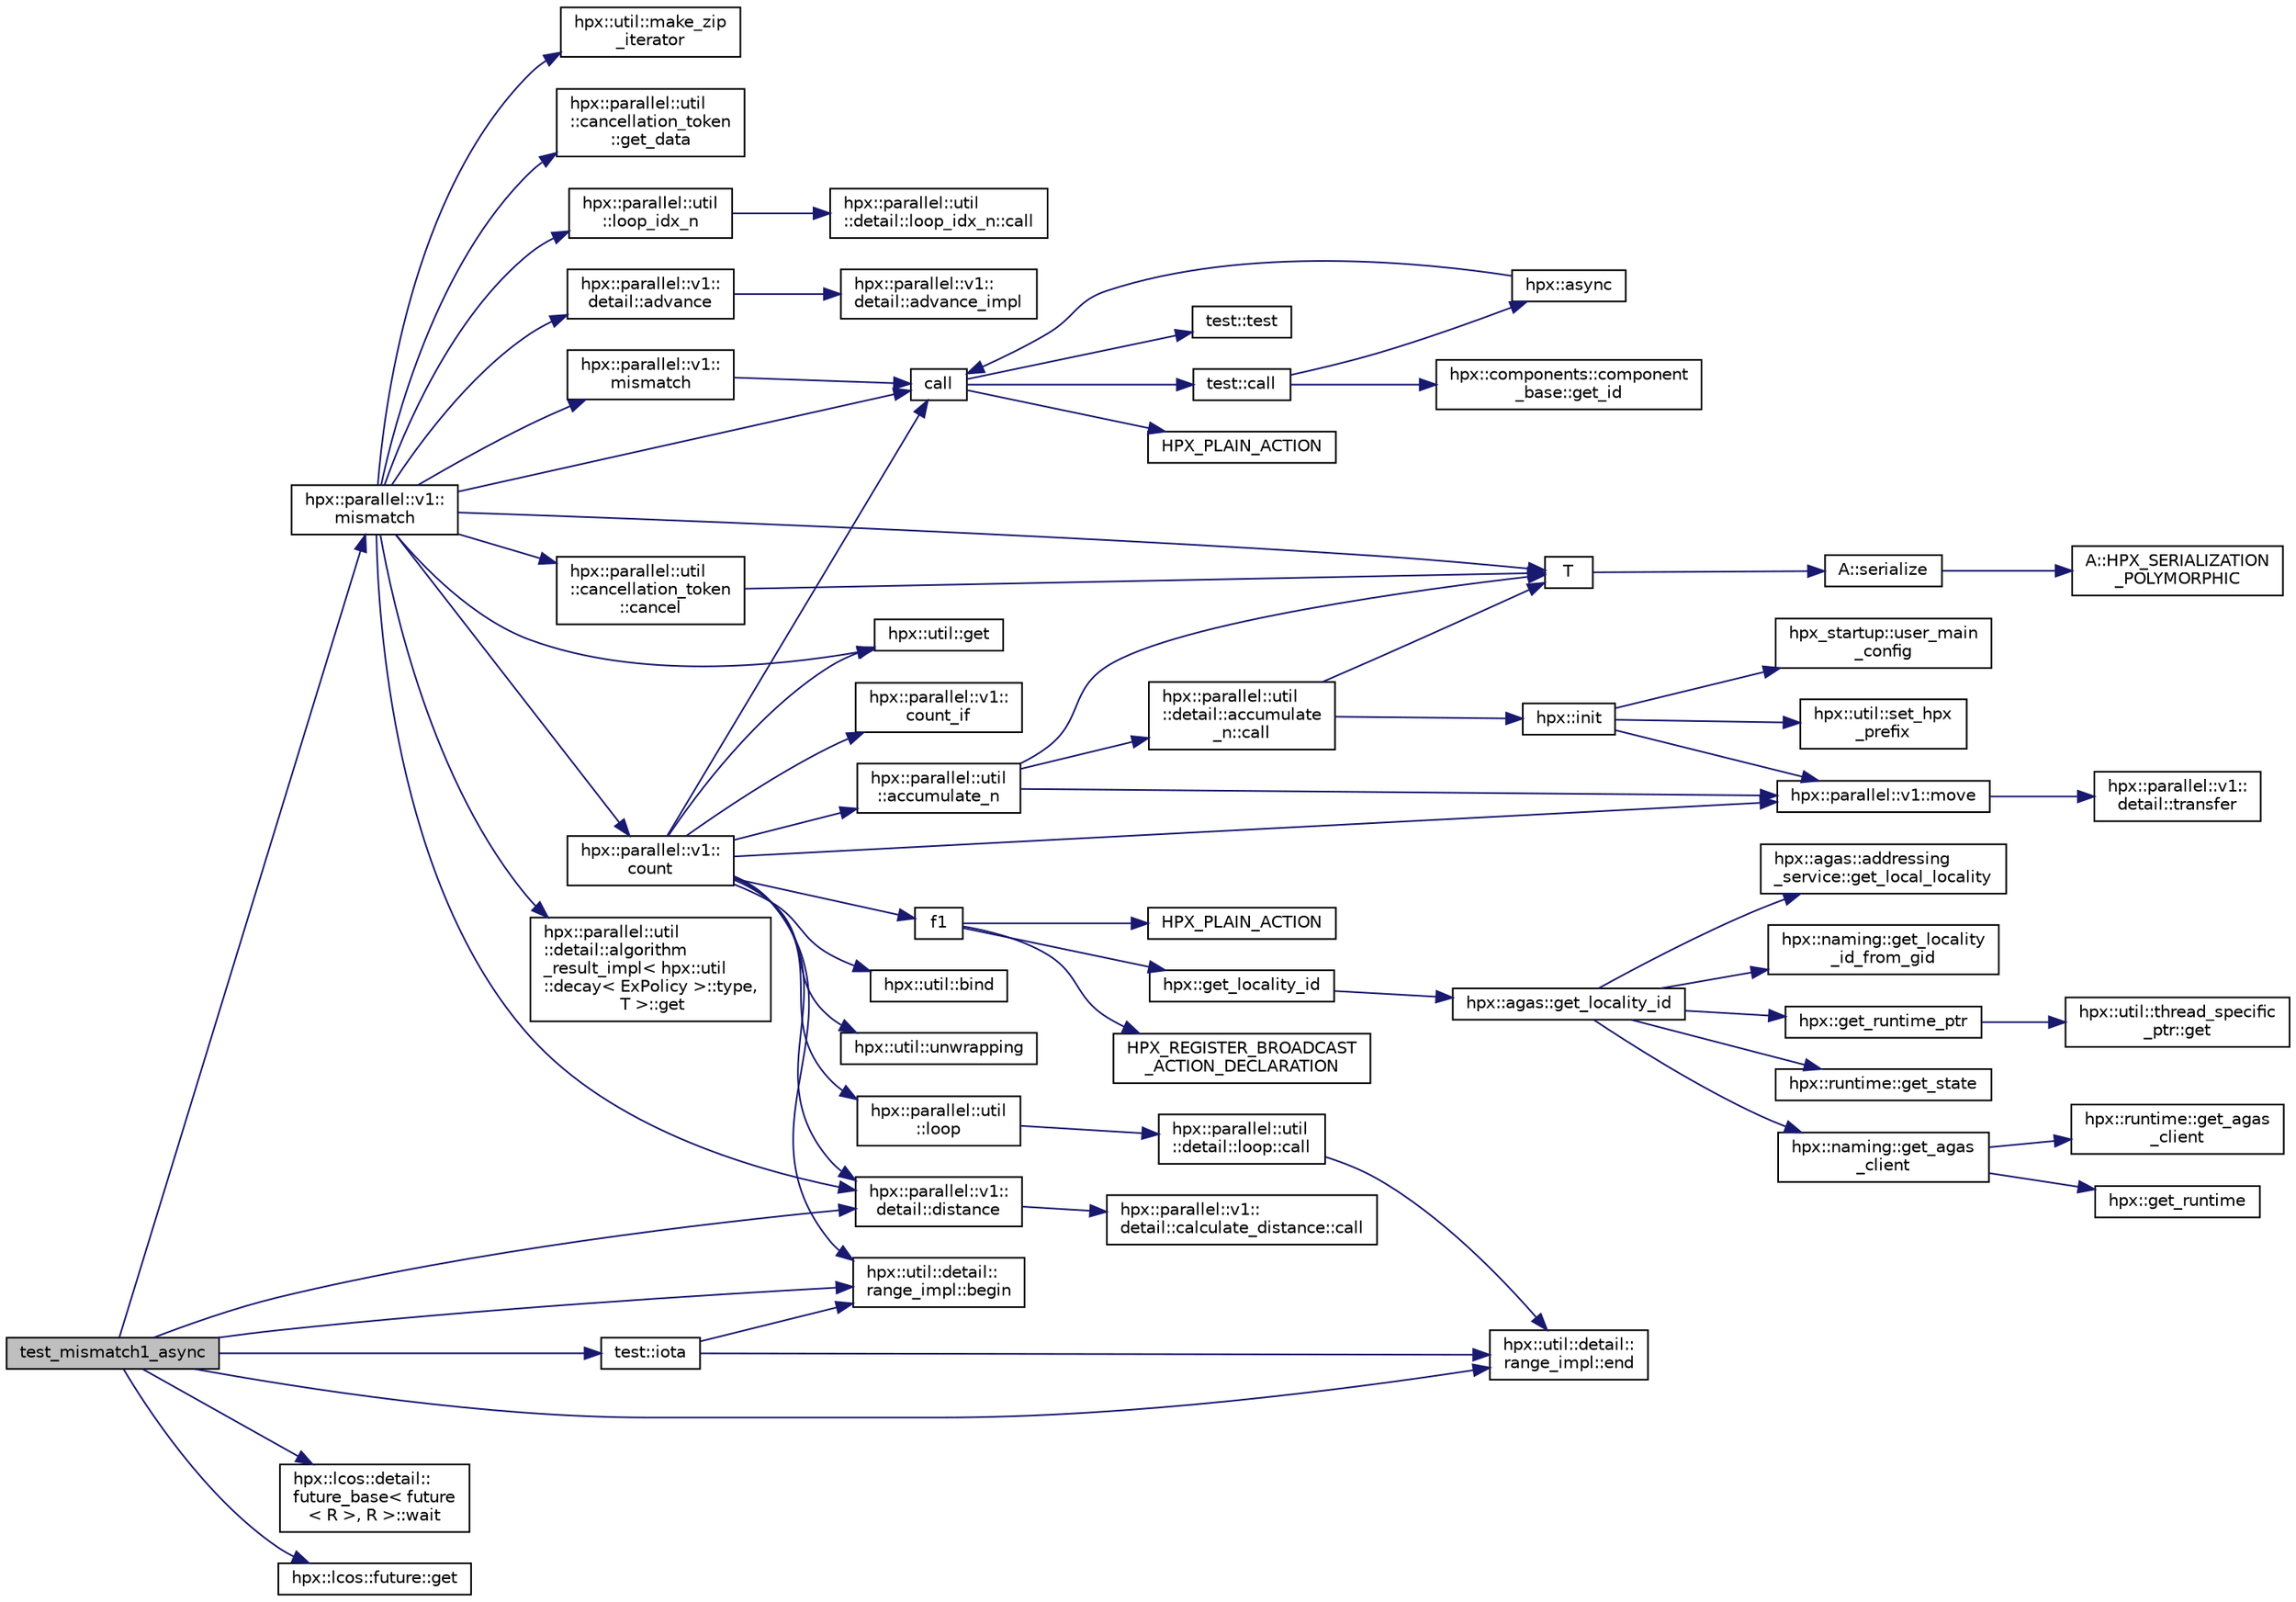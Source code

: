 digraph "test_mismatch1_async"
{
  edge [fontname="Helvetica",fontsize="10",labelfontname="Helvetica",labelfontsize="10"];
  node [fontname="Helvetica",fontsize="10",shape=record];
  rankdir="LR";
  Node139 [label="test_mismatch1_async",height=0.2,width=0.4,color="black", fillcolor="grey75", style="filled", fontcolor="black"];
  Node139 -> Node140 [color="midnightblue",fontsize="10",style="solid",fontname="Helvetica"];
  Node140 [label="test::iota",height=0.2,width=0.4,color="black", fillcolor="white", style="filled",URL="$df/d04/namespacetest.html#abdbbc37e6fb67287495e853a554c493a"];
  Node140 -> Node141 [color="midnightblue",fontsize="10",style="solid",fontname="Helvetica"];
  Node141 [label="hpx::util::detail::\lrange_impl::begin",height=0.2,width=0.4,color="black", fillcolor="white", style="filled",URL="$d4/d4a/namespacehpx_1_1util_1_1detail_1_1range__impl.html#a31e165df2b865cdd961f35ce938db41a"];
  Node140 -> Node142 [color="midnightblue",fontsize="10",style="solid",fontname="Helvetica"];
  Node142 [label="hpx::util::detail::\lrange_impl::end",height=0.2,width=0.4,color="black", fillcolor="white", style="filled",URL="$d4/d4a/namespacehpx_1_1util_1_1detail_1_1range__impl.html#afb2ea48b0902f52ee4d8b764807b4316"];
  Node139 -> Node141 [color="midnightblue",fontsize="10",style="solid",fontname="Helvetica"];
  Node139 -> Node142 [color="midnightblue",fontsize="10",style="solid",fontname="Helvetica"];
  Node139 -> Node143 [color="midnightblue",fontsize="10",style="solid",fontname="Helvetica"];
  Node143 [label="hpx::parallel::v1::\lmismatch",height=0.2,width=0.4,color="black", fillcolor="white", style="filled",URL="$db/db9/namespacehpx_1_1parallel_1_1v1.html#ad2210ac36941837306cdf8c12114a31a"];
  Node143 -> Node144 [color="midnightblue",fontsize="10",style="solid",fontname="Helvetica"];
  Node144 [label="call",height=0.2,width=0.4,color="black", fillcolor="white", style="filled",URL="$d2/d67/promise__1620_8cpp.html#a58357f0b82bc761e1d0b9091ed563a70"];
  Node144 -> Node145 [color="midnightblue",fontsize="10",style="solid",fontname="Helvetica"];
  Node145 [label="test::test",height=0.2,width=0.4,color="black", fillcolor="white", style="filled",URL="$d8/d89/structtest.html#ab42d5ece712d716b04cb3f686f297a26"];
  Node144 -> Node146 [color="midnightblue",fontsize="10",style="solid",fontname="Helvetica"];
  Node146 [label="HPX_PLAIN_ACTION",height=0.2,width=0.4,color="black", fillcolor="white", style="filled",URL="$d2/d67/promise__1620_8cpp.html#ab96aab827a4b1fcaf66cfe0ba83fef23"];
  Node144 -> Node147 [color="midnightblue",fontsize="10",style="solid",fontname="Helvetica"];
  Node147 [label="test::call",height=0.2,width=0.4,color="black", fillcolor="white", style="filled",URL="$d8/d89/structtest.html#aeb29e7ed6518b9426ccf1344c52620ae"];
  Node147 -> Node148 [color="midnightblue",fontsize="10",style="solid",fontname="Helvetica"];
  Node148 [label="hpx::async",height=0.2,width=0.4,color="black", fillcolor="white", style="filled",URL="$d8/d83/namespacehpx.html#acb7d8e37b73b823956ce144f9a57eaa4"];
  Node148 -> Node144 [color="midnightblue",fontsize="10",style="solid",fontname="Helvetica"];
  Node147 -> Node149 [color="midnightblue",fontsize="10",style="solid",fontname="Helvetica"];
  Node149 [label="hpx::components::component\l_base::get_id",height=0.2,width=0.4,color="black", fillcolor="white", style="filled",URL="$d2/de6/classhpx_1_1components_1_1component__base.html#a4c8fd93514039bdf01c48d66d82b19cd"];
  Node143 -> Node150 [color="midnightblue",fontsize="10",style="solid",fontname="Helvetica"];
  Node150 [label="T",height=0.2,width=0.4,color="black", fillcolor="white", style="filled",URL="$db/d33/polymorphic__semiintrusive__template_8cpp.html#ad187658f9cb91c1312b39ae7e896f1ea"];
  Node150 -> Node151 [color="midnightblue",fontsize="10",style="solid",fontname="Helvetica"];
  Node151 [label="A::serialize",height=0.2,width=0.4,color="black", fillcolor="white", style="filled",URL="$d7/da0/struct_a.html#a5f5c287cf471e274ed9dda0da1592212"];
  Node151 -> Node152 [color="midnightblue",fontsize="10",style="solid",fontname="Helvetica"];
  Node152 [label="A::HPX_SERIALIZATION\l_POLYMORPHIC",height=0.2,width=0.4,color="black", fillcolor="white", style="filled",URL="$d7/da0/struct_a.html#ada978cc156cebbafddb1f3aa4c01918c"];
  Node143 -> Node153 [color="midnightblue",fontsize="10",style="solid",fontname="Helvetica"];
  Node153 [label="hpx::parallel::v1::\lmismatch",height=0.2,width=0.4,color="black", fillcolor="white", style="filled",URL="$db/db9/namespacehpx_1_1parallel_1_1v1.html#a6476df5b4e5ac7c2cef766f4e84b52a5"];
  Node153 -> Node144 [color="midnightblue",fontsize="10",style="solid",fontname="Helvetica"];
  Node143 -> Node154 [color="midnightblue",fontsize="10",style="solid",fontname="Helvetica"];
  Node154 [label="hpx::parallel::util\l::detail::algorithm\l_result_impl\< hpx::util\l::decay\< ExPolicy \>::type,\l T \>::get",height=0.2,width=0.4,color="black", fillcolor="white", style="filled",URL="$d2/d42/structhpx_1_1parallel_1_1util_1_1detail_1_1algorithm__result__impl.html#ab5b051e8ec74eff5e0e62fd63f5d377e"];
  Node143 -> Node155 [color="midnightblue",fontsize="10",style="solid",fontname="Helvetica"];
  Node155 [label="hpx::parallel::v1::\lcount",height=0.2,width=0.4,color="black", fillcolor="white", style="filled",URL="$db/db9/namespacehpx_1_1parallel_1_1v1.html#a19d058114a2bd44801aab4176b188e23"];
  Node155 -> Node156 [color="midnightblue",fontsize="10",style="solid",fontname="Helvetica"];
  Node156 [label="hpx::parallel::v1::\lcount_if",height=0.2,width=0.4,color="black", fillcolor="white", style="filled",URL="$db/db9/namespacehpx_1_1parallel_1_1v1.html#ad836ff017ec208c2d6388a9b47b05ce0"];
  Node155 -> Node157 [color="midnightblue",fontsize="10",style="solid",fontname="Helvetica"];
  Node157 [label="f1",height=0.2,width=0.4,color="black", fillcolor="white", style="filled",URL="$d8/d8b/broadcast_8cpp.html#a1751fbd41f2529b84514a9dbd767959a"];
  Node157 -> Node158 [color="midnightblue",fontsize="10",style="solid",fontname="Helvetica"];
  Node158 [label="hpx::get_locality_id",height=0.2,width=0.4,color="black", fillcolor="white", style="filled",URL="$d8/d83/namespacehpx.html#a158d7c54a657bb364c1704033010697b",tooltip="Return the number of the locality this function is being called from. "];
  Node158 -> Node159 [color="midnightblue",fontsize="10",style="solid",fontname="Helvetica"];
  Node159 [label="hpx::agas::get_locality_id",height=0.2,width=0.4,color="black", fillcolor="white", style="filled",URL="$dc/d54/namespacehpx_1_1agas.html#a491cc2ddecdf0f1a9129900caa6a4d3e"];
  Node159 -> Node160 [color="midnightblue",fontsize="10",style="solid",fontname="Helvetica"];
  Node160 [label="hpx::get_runtime_ptr",height=0.2,width=0.4,color="black", fillcolor="white", style="filled",URL="$d8/d83/namespacehpx.html#af29daf2bb3e01b4d6495a1742b6cce64"];
  Node160 -> Node161 [color="midnightblue",fontsize="10",style="solid",fontname="Helvetica"];
  Node161 [label="hpx::util::thread_specific\l_ptr::get",height=0.2,width=0.4,color="black", fillcolor="white", style="filled",URL="$d4/d4c/structhpx_1_1util_1_1thread__specific__ptr.html#a3b27d8520710478aa41d1f74206bdba9"];
  Node159 -> Node162 [color="midnightblue",fontsize="10",style="solid",fontname="Helvetica"];
  Node162 [label="hpx::runtime::get_state",height=0.2,width=0.4,color="black", fillcolor="white", style="filled",URL="$d0/d7b/classhpx_1_1runtime.html#ab405f80e060dac95d624520f38b0524c"];
  Node159 -> Node163 [color="midnightblue",fontsize="10",style="solid",fontname="Helvetica"];
  Node163 [label="hpx::naming::get_agas\l_client",height=0.2,width=0.4,color="black", fillcolor="white", style="filled",URL="$d4/dc9/namespacehpx_1_1naming.html#a0408fffd5d34b620712a801b0ae3b032"];
  Node163 -> Node164 [color="midnightblue",fontsize="10",style="solid",fontname="Helvetica"];
  Node164 [label="hpx::get_runtime",height=0.2,width=0.4,color="black", fillcolor="white", style="filled",URL="$d8/d83/namespacehpx.html#aef902cc6c7dd3b9fbadf34d1e850a070"];
  Node163 -> Node165 [color="midnightblue",fontsize="10",style="solid",fontname="Helvetica"];
  Node165 [label="hpx::runtime::get_agas\l_client",height=0.2,width=0.4,color="black", fillcolor="white", style="filled",URL="$d0/d7b/classhpx_1_1runtime.html#aeb5dddd30d6b9861669af8ad44d1a96a"];
  Node159 -> Node166 [color="midnightblue",fontsize="10",style="solid",fontname="Helvetica"];
  Node166 [label="hpx::agas::addressing\l_service::get_local_locality",height=0.2,width=0.4,color="black", fillcolor="white", style="filled",URL="$db/d58/structhpx_1_1agas_1_1addressing__service.html#ab52c19a37c2a7a006c6c15f90ad0539c"];
  Node159 -> Node167 [color="midnightblue",fontsize="10",style="solid",fontname="Helvetica"];
  Node167 [label="hpx::naming::get_locality\l_id_from_gid",height=0.2,width=0.4,color="black", fillcolor="white", style="filled",URL="$d4/dc9/namespacehpx_1_1naming.html#a7fd43037784560bd04fda9b49e33529f"];
  Node157 -> Node168 [color="midnightblue",fontsize="10",style="solid",fontname="Helvetica"];
  Node168 [label="HPX_PLAIN_ACTION",height=0.2,width=0.4,color="black", fillcolor="white", style="filled",URL="$d8/d8b/broadcast_8cpp.html#a19685a0394ce6a99351f7a679f6eeefc"];
  Node157 -> Node169 [color="midnightblue",fontsize="10",style="solid",fontname="Helvetica"];
  Node169 [label="HPX_REGISTER_BROADCAST\l_ACTION_DECLARATION",height=0.2,width=0.4,color="black", fillcolor="white", style="filled",URL="$d7/d38/addressing__service_8cpp.html#a573d764d9cb34eec46a4bdffcf07875f"];
  Node155 -> Node170 [color="midnightblue",fontsize="10",style="solid",fontname="Helvetica"];
  Node170 [label="hpx::parallel::util\l::loop",height=0.2,width=0.4,color="black", fillcolor="white", style="filled",URL="$df/dc6/namespacehpx_1_1parallel_1_1util.html#a3f434e00f42929aac85debb8c5782213"];
  Node170 -> Node171 [color="midnightblue",fontsize="10",style="solid",fontname="Helvetica"];
  Node171 [label="hpx::parallel::util\l::detail::loop::call",height=0.2,width=0.4,color="black", fillcolor="white", style="filled",URL="$da/d06/structhpx_1_1parallel_1_1util_1_1detail_1_1loop.html#a5c5e8dbda782f09cdb7bc2509e3bf09e"];
  Node171 -> Node142 [color="midnightblue",fontsize="10",style="solid",fontname="Helvetica"];
  Node155 -> Node172 [color="midnightblue",fontsize="10",style="solid",fontname="Helvetica"];
  Node172 [label="hpx::util::bind",height=0.2,width=0.4,color="black", fillcolor="white", style="filled",URL="$df/dad/namespacehpx_1_1util.html#ad844caedf82a0173d6909d910c3e48c6"];
  Node155 -> Node173 [color="midnightblue",fontsize="10",style="solid",fontname="Helvetica"];
  Node173 [label="hpx::parallel::v1::move",height=0.2,width=0.4,color="black", fillcolor="white", style="filled",URL="$db/db9/namespacehpx_1_1parallel_1_1v1.html#aa7c4ede081ce786c9d1eb1adff495cfc"];
  Node173 -> Node174 [color="midnightblue",fontsize="10",style="solid",fontname="Helvetica"];
  Node174 [label="hpx::parallel::v1::\ldetail::transfer",height=0.2,width=0.4,color="black", fillcolor="white", style="filled",URL="$d2/ddd/namespacehpx_1_1parallel_1_1v1_1_1detail.html#ab1b56a05e1885ca7cc7ffa1804dd2f3c"];
  Node155 -> Node175 [color="midnightblue",fontsize="10",style="solid",fontname="Helvetica"];
  Node175 [label="hpx::util::get",height=0.2,width=0.4,color="black", fillcolor="white", style="filled",URL="$df/dad/namespacehpx_1_1util.html#a5cbd3c41f03f4d4acaedaa4777e3cc02"];
  Node155 -> Node144 [color="midnightblue",fontsize="10",style="solid",fontname="Helvetica"];
  Node155 -> Node176 [color="midnightblue",fontsize="10",style="solid",fontname="Helvetica"];
  Node176 [label="hpx::parallel::v1::\ldetail::distance",height=0.2,width=0.4,color="black", fillcolor="white", style="filled",URL="$d2/ddd/namespacehpx_1_1parallel_1_1v1_1_1detail.html#a6bea3c6a5f470cad11f27ee6bab4a33f"];
  Node176 -> Node177 [color="midnightblue",fontsize="10",style="solid",fontname="Helvetica"];
  Node177 [label="hpx::parallel::v1::\ldetail::calculate_distance::call",height=0.2,width=0.4,color="black", fillcolor="white", style="filled",URL="$db/dfa/structhpx_1_1parallel_1_1v1_1_1detail_1_1calculate__distance.html#a950a6627830a7d019ac0e734b0a447bf"];
  Node155 -> Node178 [color="midnightblue",fontsize="10",style="solid",fontname="Helvetica"];
  Node178 [label="hpx::util::unwrapping",height=0.2,width=0.4,color="black", fillcolor="white", style="filled",URL="$df/dad/namespacehpx_1_1util.html#a7529d9ac687684c33403cdd1f9cef8e4"];
  Node155 -> Node179 [color="midnightblue",fontsize="10",style="solid",fontname="Helvetica"];
  Node179 [label="hpx::parallel::util\l::accumulate_n",height=0.2,width=0.4,color="black", fillcolor="white", style="filled",URL="$df/dc6/namespacehpx_1_1parallel_1_1util.html#af19f9a2722f97c2247ea5d0dbb5e2d25"];
  Node179 -> Node180 [color="midnightblue",fontsize="10",style="solid",fontname="Helvetica"];
  Node180 [label="hpx::parallel::util\l::detail::accumulate\l_n::call",height=0.2,width=0.4,color="black", fillcolor="white", style="filled",URL="$d8/d3b/structhpx_1_1parallel_1_1util_1_1detail_1_1accumulate__n.html#a765aceb8ab313fc92f7c4aaf70ccca8f"];
  Node180 -> Node181 [color="midnightblue",fontsize="10",style="solid",fontname="Helvetica"];
  Node181 [label="hpx::init",height=0.2,width=0.4,color="black", fillcolor="white", style="filled",URL="$d8/d83/namespacehpx.html#a3c694ea960b47c56b33351ba16e3d76b",tooltip="Main entry point for launching the HPX runtime system. "];
  Node181 -> Node182 [color="midnightblue",fontsize="10",style="solid",fontname="Helvetica"];
  Node182 [label="hpx::util::set_hpx\l_prefix",height=0.2,width=0.4,color="black", fillcolor="white", style="filled",URL="$df/dad/namespacehpx_1_1util.html#ae40a23c1ba0a48d9304dcf717a95793e"];
  Node181 -> Node183 [color="midnightblue",fontsize="10",style="solid",fontname="Helvetica"];
  Node183 [label="hpx_startup::user_main\l_config",height=0.2,width=0.4,color="black", fillcolor="white", style="filled",URL="$d3/dd2/namespacehpx__startup.html#aaac571d88bd3912a4225a23eb3261637"];
  Node181 -> Node173 [color="midnightblue",fontsize="10",style="solid",fontname="Helvetica"];
  Node180 -> Node150 [color="midnightblue",fontsize="10",style="solid",fontname="Helvetica"];
  Node179 -> Node173 [color="midnightblue",fontsize="10",style="solid",fontname="Helvetica"];
  Node179 -> Node150 [color="midnightblue",fontsize="10",style="solid",fontname="Helvetica"];
  Node155 -> Node141 [color="midnightblue",fontsize="10",style="solid",fontname="Helvetica"];
  Node143 -> Node176 [color="midnightblue",fontsize="10",style="solid",fontname="Helvetica"];
  Node143 -> Node184 [color="midnightblue",fontsize="10",style="solid",fontname="Helvetica"];
  Node184 [label="hpx::util::make_zip\l_iterator",height=0.2,width=0.4,color="black", fillcolor="white", style="filled",URL="$df/dad/namespacehpx_1_1util.html#a2f68369b316e5699be2c81c04e3ee209"];
  Node143 -> Node185 [color="midnightblue",fontsize="10",style="solid",fontname="Helvetica"];
  Node185 [label="hpx::parallel::util\l::loop_idx_n",height=0.2,width=0.4,color="black", fillcolor="white", style="filled",URL="$df/dc6/namespacehpx_1_1parallel_1_1util.html#a5ead56022529c79b23199382a2dc7766"];
  Node185 -> Node186 [color="midnightblue",fontsize="10",style="solid",fontname="Helvetica"];
  Node186 [label="hpx::parallel::util\l::detail::loop_idx_n::call",height=0.2,width=0.4,color="black", fillcolor="white", style="filled",URL="$d1/d45/structhpx_1_1parallel_1_1util_1_1detail_1_1loop__idx__n.html#a6cf1cdf1c2db703be4edd390846da01a"];
  Node143 -> Node175 [color="midnightblue",fontsize="10",style="solid",fontname="Helvetica"];
  Node143 -> Node187 [color="midnightblue",fontsize="10",style="solid",fontname="Helvetica"];
  Node187 [label="hpx::parallel::util\l::cancellation_token\l::cancel",height=0.2,width=0.4,color="black", fillcolor="white", style="filled",URL="$d7/dc1/classhpx_1_1parallel_1_1util_1_1cancellation__token.html#a7c04c9ed73eaa872cfd6b72b52922796"];
  Node187 -> Node150 [color="midnightblue",fontsize="10",style="solid",fontname="Helvetica"];
  Node143 -> Node188 [color="midnightblue",fontsize="10",style="solid",fontname="Helvetica"];
  Node188 [label="hpx::parallel::util\l::cancellation_token\l::get_data",height=0.2,width=0.4,color="black", fillcolor="white", style="filled",URL="$d7/dc1/classhpx_1_1parallel_1_1util_1_1cancellation__token.html#a63ec3c9e5287d23c9e9d4ce1777e49d2"];
  Node143 -> Node189 [color="midnightblue",fontsize="10",style="solid",fontname="Helvetica"];
  Node189 [label="hpx::parallel::v1::\ldetail::advance",height=0.2,width=0.4,color="black", fillcolor="white", style="filled",URL="$d2/ddd/namespacehpx_1_1parallel_1_1v1_1_1detail.html#ad9fca7bce7b3e3c32302967ffc1fb4a4"];
  Node189 -> Node190 [color="midnightblue",fontsize="10",style="solid",fontname="Helvetica"];
  Node190 [label="hpx::parallel::v1::\ldetail::advance_impl",height=0.2,width=0.4,color="black", fillcolor="white", style="filled",URL="$d2/ddd/namespacehpx_1_1parallel_1_1v1_1_1detail.html#ad4fa62ca115927187e4063b65ee5f317"];
  Node139 -> Node191 [color="midnightblue",fontsize="10",style="solid",fontname="Helvetica"];
  Node191 [label="hpx::lcos::detail::\lfuture_base\< future\l\< R \>, R \>::wait",height=0.2,width=0.4,color="black", fillcolor="white", style="filled",URL="$d5/dd7/classhpx_1_1lcos_1_1detail_1_1future__base.html#a028190ad98b2865e267745247b6b5ae8"];
  Node139 -> Node192 [color="midnightblue",fontsize="10",style="solid",fontname="Helvetica"];
  Node192 [label="hpx::lcos::future::get",height=0.2,width=0.4,color="black", fillcolor="white", style="filled",URL="$d0/d33/classhpx_1_1lcos_1_1future.html#a8c28269486d5620ac48af349f17bb41c"];
  Node139 -> Node176 [color="midnightblue",fontsize="10",style="solid",fontname="Helvetica"];
}
